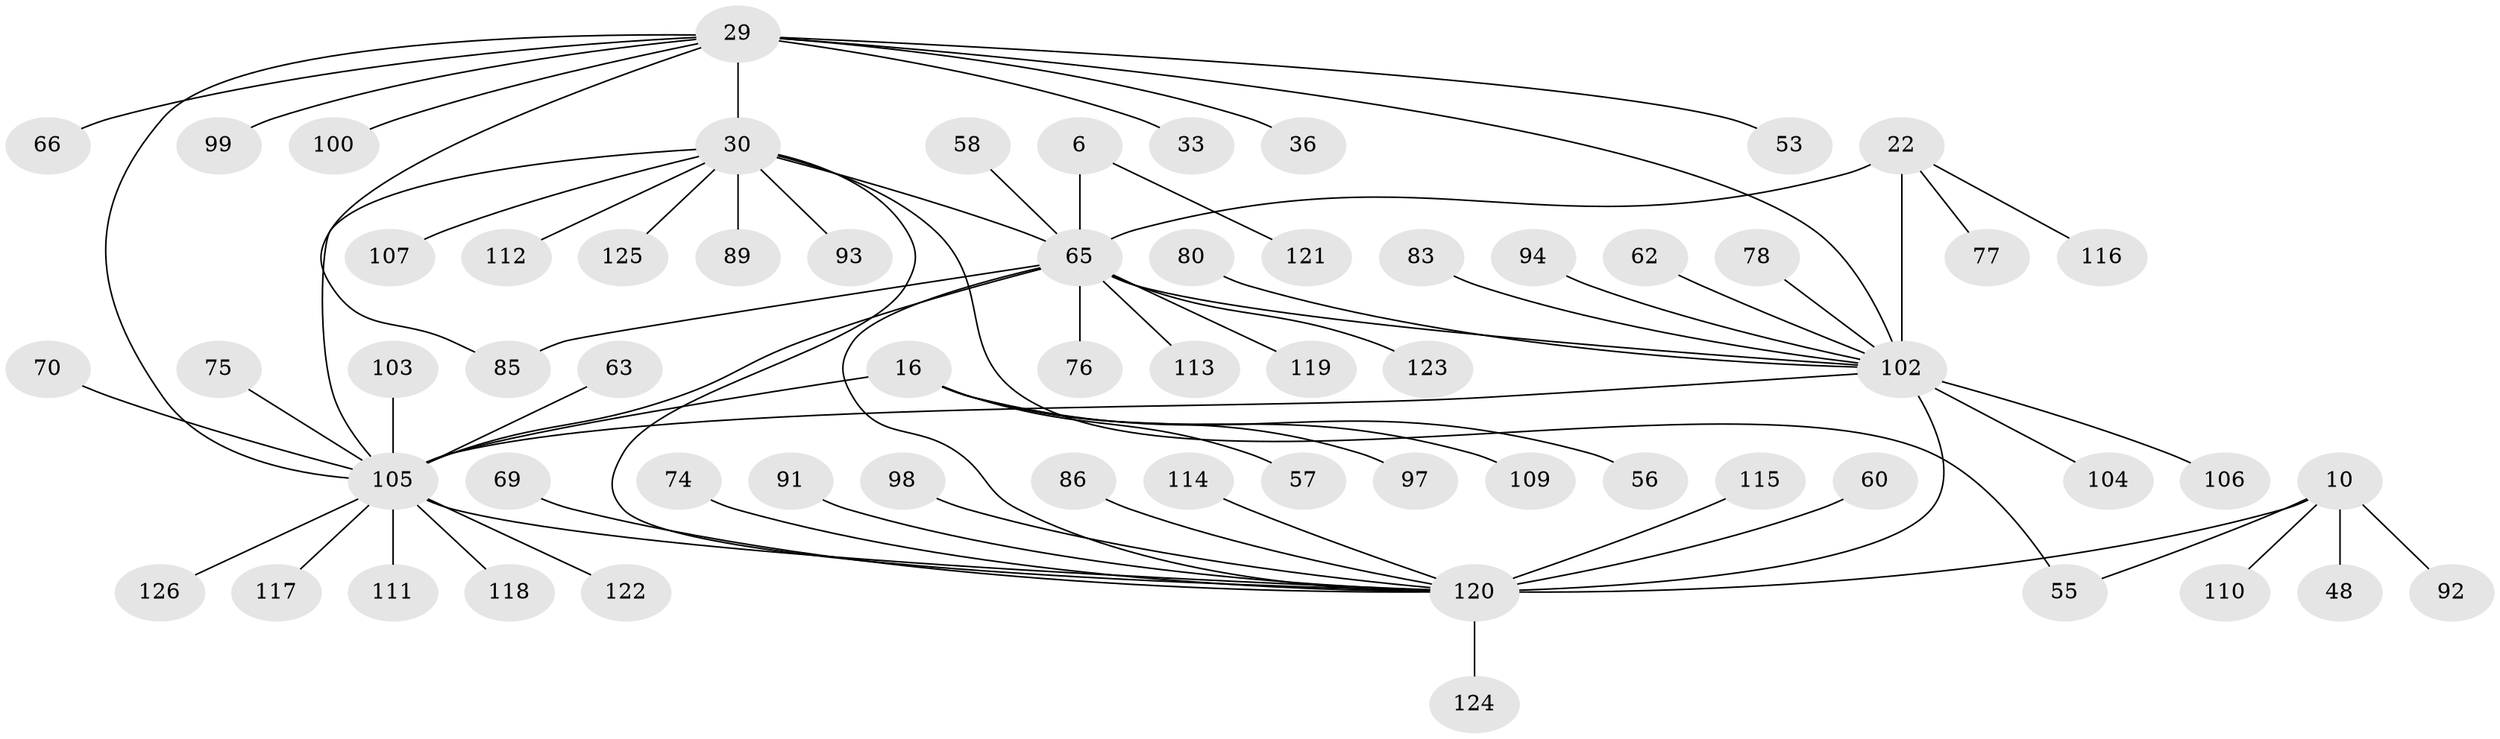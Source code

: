 // original degree distribution, {11: 0.015873015873015872, 9: 0.05555555555555555, 8: 0.06349206349206349, 5: 0.015873015873015872, 6: 0.015873015873015872, 7: 0.031746031746031744, 12: 0.015873015873015872, 15: 0.007936507936507936, 10: 0.015873015873015872, 4: 0.015873015873015872, 1: 0.6111111111111112, 2: 0.1111111111111111, 3: 0.023809523809523808}
// Generated by graph-tools (version 1.1) at 2025/54/03/09/25 04:54:22]
// undirected, 63 vertices, 72 edges
graph export_dot {
graph [start="1"]
  node [color=gray90,style=filled];
  6 [super="+4"];
  10 [super="+8"];
  16 [super="+13"];
  22 [super="+20"];
  29 [super="+27+28"];
  30 [super="+25"];
  33;
  36;
  48;
  53;
  55;
  56;
  57 [super="+50"];
  58;
  60;
  62;
  63;
  65 [super="+5+32+34+35+39+49+54"];
  66;
  69;
  70;
  74 [super="+73"];
  75;
  76;
  77;
  78;
  80;
  83;
  85;
  86;
  89;
  91;
  92;
  93 [super="+61"];
  94 [super="+84"];
  97;
  98;
  99;
  100;
  102 [super="+37+24+41+40+42+43+44+59"];
  103;
  104;
  105 [super="+64+14+67+68+90+79+101+18+47"];
  106;
  107;
  109 [super="+108"];
  110;
  111;
  112;
  113;
  114;
  115 [super="+96"];
  116;
  117;
  118 [super="+88"];
  119 [super="+71"];
  120 [super="+51+12+38+45+46"];
  121;
  122;
  123;
  124;
  125;
  126;
  6 -- 121;
  6 -- 65 [weight=8];
  10 -- 48;
  10 -- 92;
  10 -- 55;
  10 -- 110;
  10 -- 120 [weight=8];
  16 -- 97;
  16 -- 56;
  16 -- 57;
  16 -- 109;
  16 -- 105 [weight=8];
  22 -- 77;
  22 -- 116;
  22 -- 102 [weight=8];
  22 -- 65;
  29 -- 30 [weight=8];
  29 -- 66;
  29 -- 99;
  29 -- 85;
  29 -- 105 [weight=2];
  29 -- 33;
  29 -- 100;
  29 -- 36;
  29 -- 102;
  29 -- 53;
  30 -- 55;
  30 -- 65 [weight=2];
  30 -- 89;
  30 -- 107;
  30 -- 112;
  30 -- 125;
  30 -- 120 [weight=2];
  30 -- 93;
  30 -- 105;
  58 -- 65;
  60 -- 120;
  62 -- 102;
  63 -- 105;
  65 -- 76;
  65 -- 85;
  65 -- 113;
  65 -- 119;
  65 -- 123;
  65 -- 102;
  65 -- 105;
  65 -- 120;
  69 -- 120;
  70 -- 105;
  74 -- 120;
  75 -- 105;
  78 -- 102;
  80 -- 102;
  83 -- 102;
  86 -- 120;
  91 -- 120;
  94 -- 102;
  98 -- 120;
  102 -- 104;
  102 -- 106;
  102 -- 105 [weight=2];
  102 -- 120;
  103 -- 105;
  105 -- 122;
  105 -- 111;
  105 -- 117;
  105 -- 118;
  105 -- 126;
  105 -- 120 [weight=2];
  114 -- 120;
  115 -- 120;
  120 -- 124;
}
